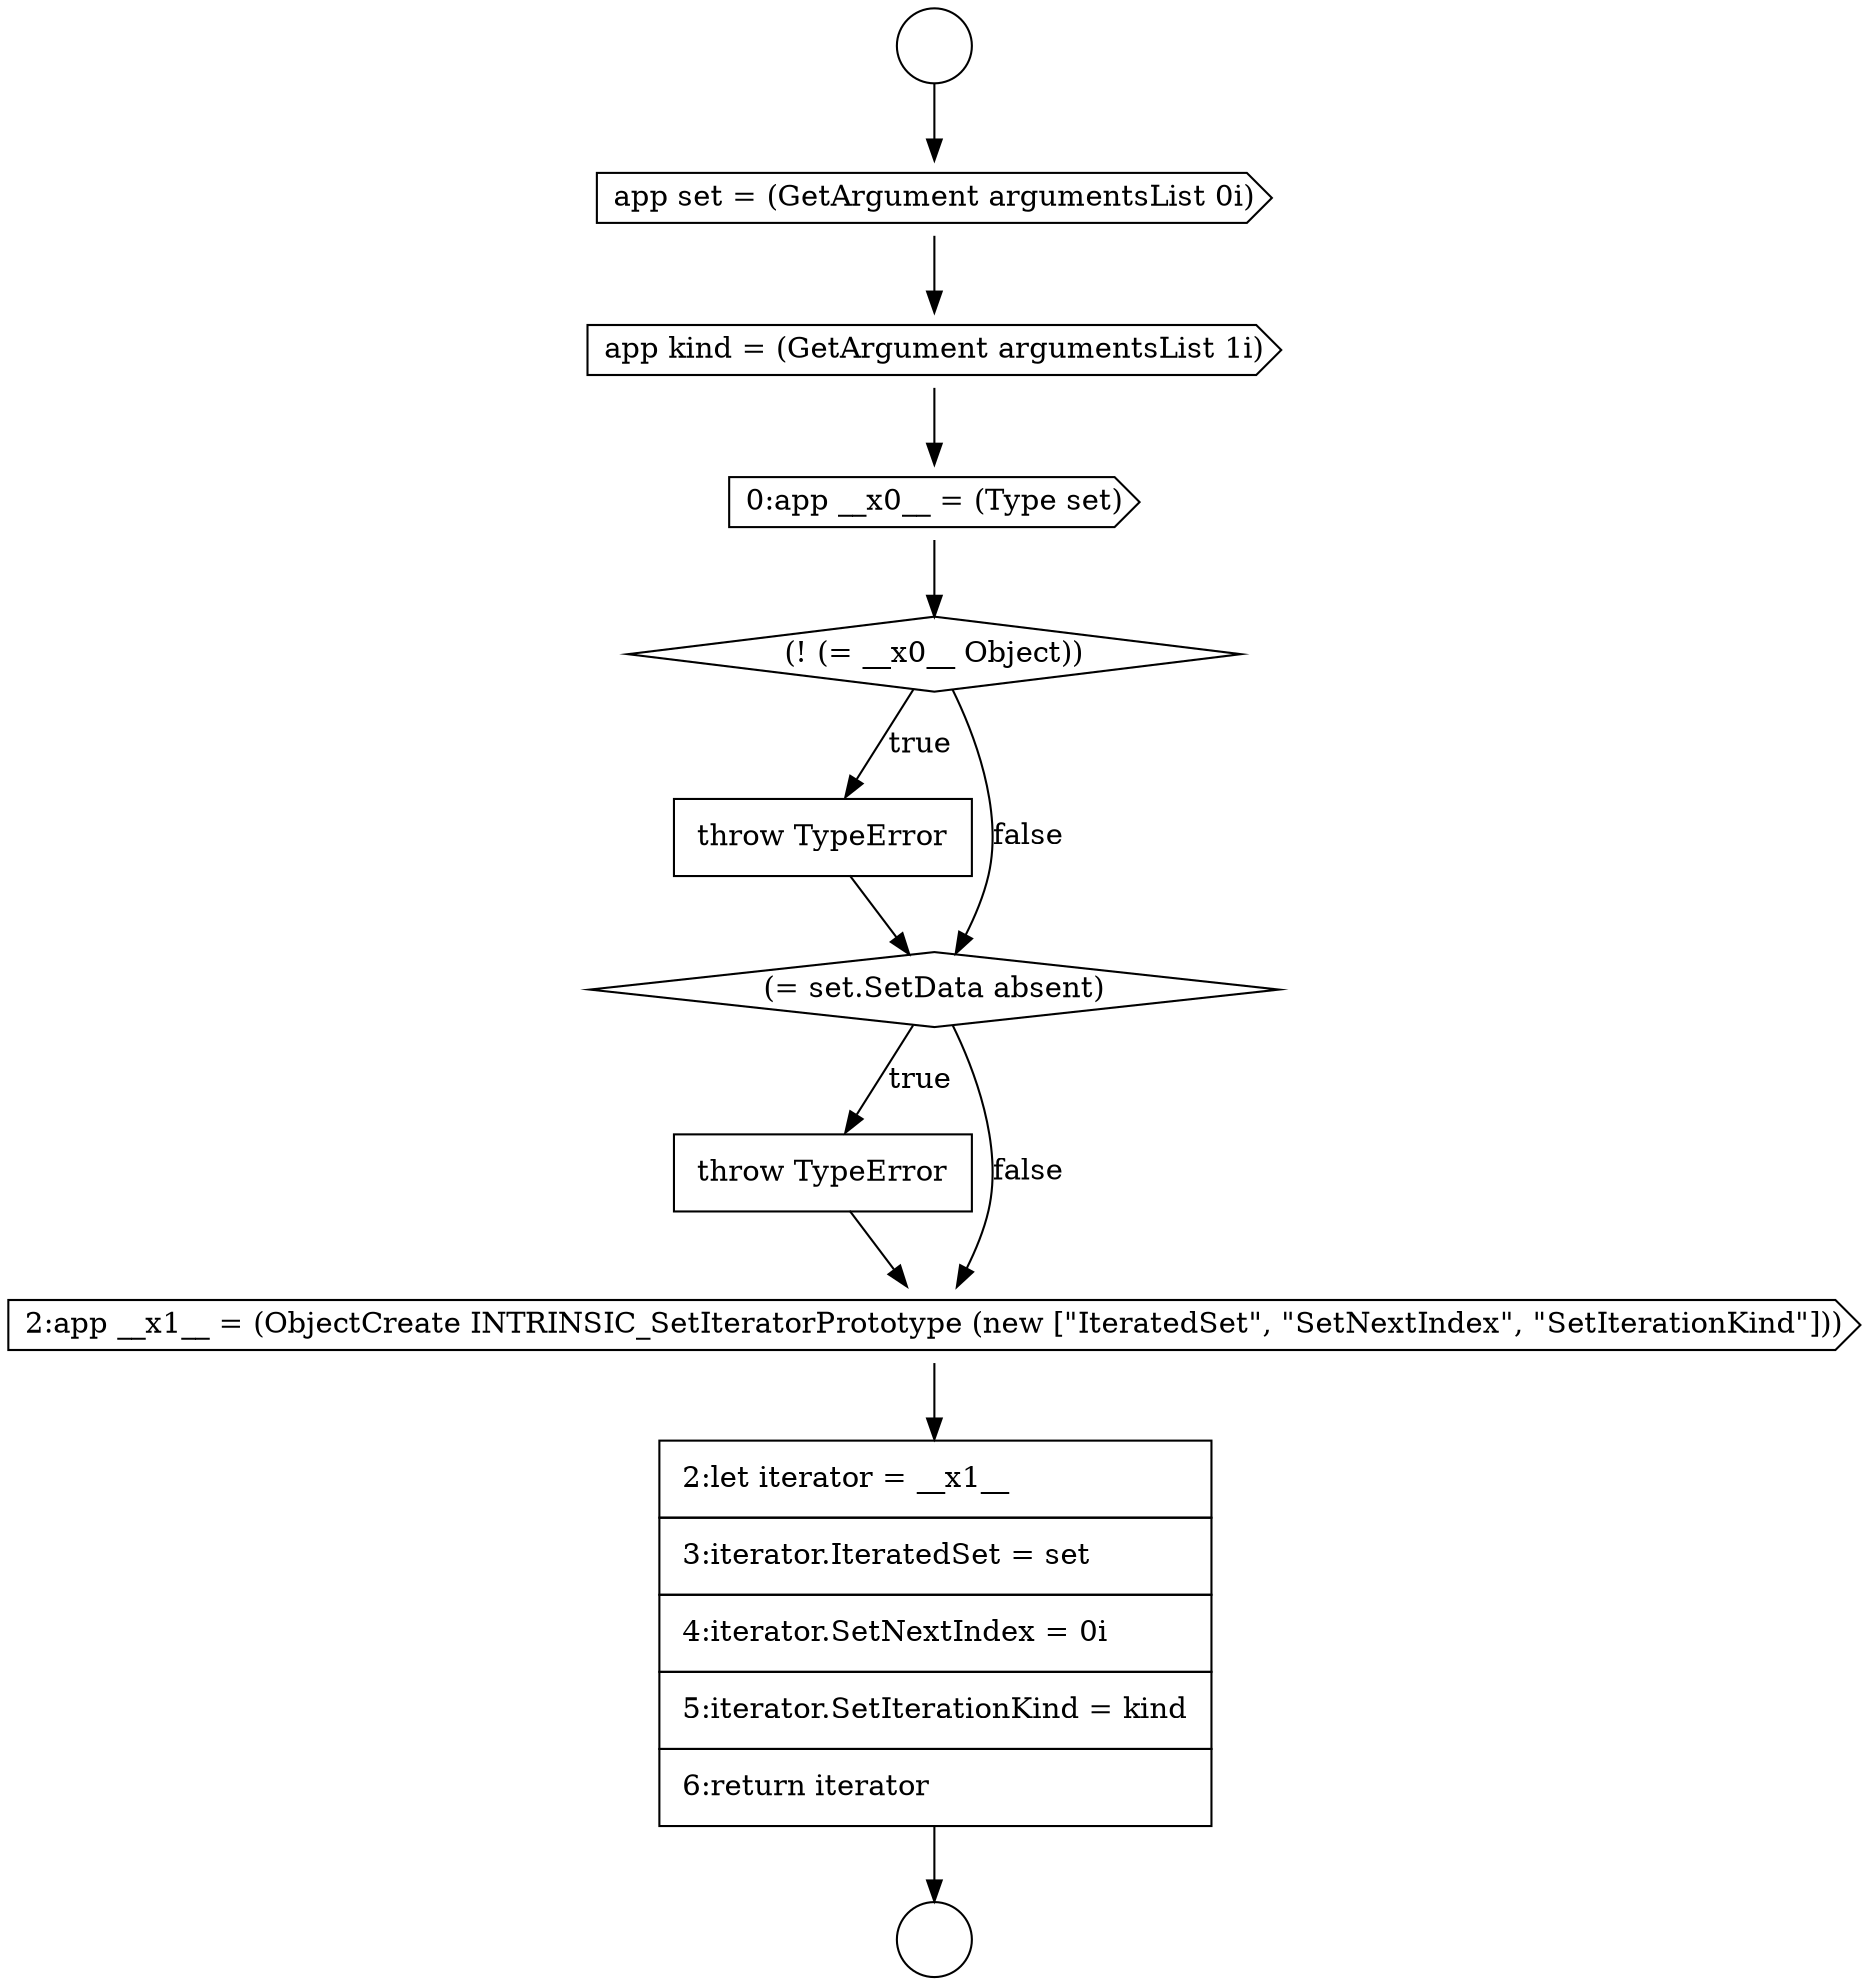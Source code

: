 digraph {
  node15848 [shape=circle label=" " color="black" fillcolor="white" style=filled]
  node15851 [shape=cds, label=<<font color="black">app kind = (GetArgument argumentsList 1i)</font>> color="black" fillcolor="white" style=filled]
  node15856 [shape=none, margin=0, label=<<font color="black">
    <table border="0" cellborder="1" cellspacing="0" cellpadding="10">
      <tr><td align="left">throw TypeError</td></tr>
    </table>
  </font>> color="black" fillcolor="white" style=filled]
  node15858 [shape=none, margin=0, label=<<font color="black">
    <table border="0" cellborder="1" cellspacing="0" cellpadding="10">
      <tr><td align="left">2:let iterator = __x1__</td></tr>
      <tr><td align="left">3:iterator.IteratedSet = set</td></tr>
      <tr><td align="left">4:iterator.SetNextIndex = 0i</td></tr>
      <tr><td align="left">5:iterator.SetIterationKind = kind</td></tr>
      <tr><td align="left">6:return iterator</td></tr>
    </table>
  </font>> color="black" fillcolor="white" style=filled]
  node15852 [shape=cds, label=<<font color="black">0:app __x0__ = (Type set)</font>> color="black" fillcolor="white" style=filled]
  node15857 [shape=cds, label=<<font color="black">2:app __x1__ = (ObjectCreate INTRINSIC_SetIteratorPrototype (new [&quot;IteratedSet&quot;, &quot;SetNextIndex&quot;, &quot;SetIterationKind&quot;]))</font>> color="black" fillcolor="white" style=filled]
  node15853 [shape=diamond, label=<<font color="black">(! (= __x0__ Object))</font>> color="black" fillcolor="white" style=filled]
  node15849 [shape=circle label=" " color="black" fillcolor="white" style=filled]
  node15854 [shape=none, margin=0, label=<<font color="black">
    <table border="0" cellborder="1" cellspacing="0" cellpadding="10">
      <tr><td align="left">throw TypeError</td></tr>
    </table>
  </font>> color="black" fillcolor="white" style=filled]
  node15850 [shape=cds, label=<<font color="black">app set = (GetArgument argumentsList 0i)</font>> color="black" fillcolor="white" style=filled]
  node15855 [shape=diamond, label=<<font color="black">(= set.SetData absent)</font>> color="black" fillcolor="white" style=filled]
  node15852 -> node15853 [ color="black"]
  node15853 -> node15854 [label=<<font color="black">true</font>> color="black"]
  node15853 -> node15855 [label=<<font color="black">false</font>> color="black"]
  node15856 -> node15857 [ color="black"]
  node15851 -> node15852 [ color="black"]
  node15858 -> node15849 [ color="black"]
  node15855 -> node15856 [label=<<font color="black">true</font>> color="black"]
  node15855 -> node15857 [label=<<font color="black">false</font>> color="black"]
  node15857 -> node15858 [ color="black"]
  node15848 -> node15850 [ color="black"]
  node15854 -> node15855 [ color="black"]
  node15850 -> node15851 [ color="black"]
}
